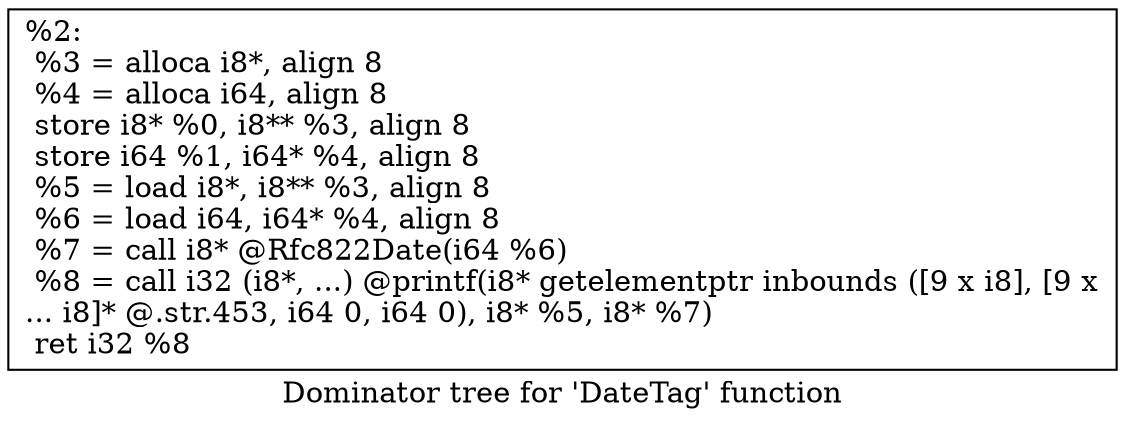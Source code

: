 digraph "Dominator tree for 'DateTag' function" {
	label="Dominator tree for 'DateTag' function";

	Node0x1e07c90 [shape=record,label="{%2:\l  %3 = alloca i8*, align 8\l  %4 = alloca i64, align 8\l  store i8* %0, i8** %3, align 8\l  store i64 %1, i64* %4, align 8\l  %5 = load i8*, i8** %3, align 8\l  %6 = load i64, i64* %4, align 8\l  %7 = call i8* @Rfc822Date(i64 %6)\l  %8 = call i32 (i8*, ...) @printf(i8* getelementptr inbounds ([9 x i8], [9 x\l... i8]* @.str.453, i64 0, i64 0), i8* %5, i8* %7)\l  ret i32 %8\l}"];
}

